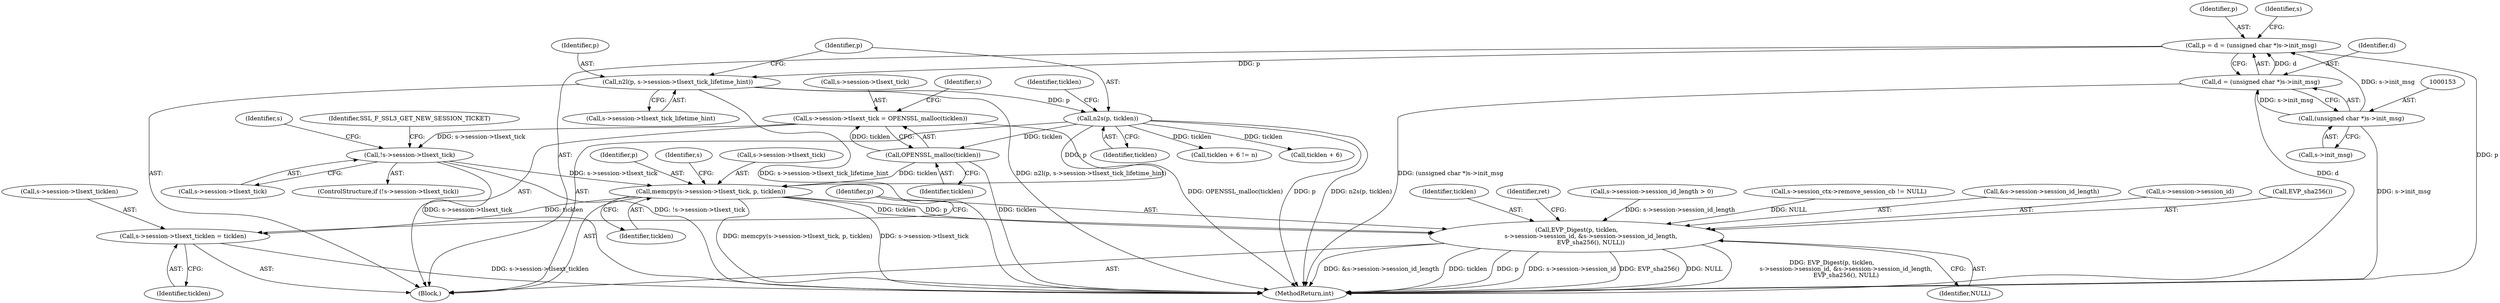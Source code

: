 digraph "0_openssl_98ece4eebfb6cd45cc8d550c6ac0022965071afc@API" {
"1000293" [label="(Call,memcpy(s->session->tlsext_tick, p, ticklen))"];
"1000282" [label="(Call,!s->session->tlsext_tick)"];
"1000273" [label="(Call,s->session->tlsext_tick = OPENSSL_malloc(ticklen))"];
"1000279" [label="(Call,OPENSSL_malloc(ticklen))"];
"1000243" [label="(Call,n2s(p, ticklen))"];
"1000236" [label="(Call,n2l(p, s->session->tlsext_tick_lifetime_hint))"];
"1000148" [label="(Call,p = d = (unsigned char *)s->init_msg)"];
"1000150" [label="(Call,d = (unsigned char *)s->init_msg)"];
"1000152" [label="(Call,(unsigned char *)s->init_msg)"];
"1000301" [label="(Call,s->session->tlsext_ticklen = ticklen)"];
"1000308" [label="(Call,EVP_Digest(p, ticklen,\n               s->session->session_id, &s->session->session_id_length,\n               EVP_sha256(), NULL))"];
"1000302" [label="(Call,s->session->tlsext_ticklen)"];
"1000316" [label="(Call,&s->session->session_id_length)"];
"1000283" [label="(Call,s->session->tlsext_tick)"];
"1000301" [label="(Call,s->session->tlsext_ticklen = ticklen)"];
"1000151" [label="(Identifier,d)"];
"1000294" [label="(Call,s->session->tlsext_tick)"];
"1000148" [label="(Call,p = d = (unsigned char *)s->init_msg)"];
"1000245" [label="(Identifier,ticklen)"];
"1000236" [label="(Call,n2l(p, s->session->tlsext_tick_lifetime_hint))"];
"1000249" [label="(Identifier,ticklen)"];
"1000237" [label="(Identifier,p)"];
"1000308" [label="(Call,EVP_Digest(p, ticklen,\n               s->session->session_id, &s->session->session_id_length,\n               EVP_sha256(), NULL))"];
"1000299" [label="(Identifier,p)"];
"1000279" [label="(Call,OPENSSL_malloc(ticklen))"];
"1000244" [label="(Identifier,p)"];
"1000247" [label="(Call,ticklen + 6 != n)"];
"1000108" [label="(Block,)"];
"1000150" [label="(Call,d = (unsigned char *)s->init_msg)"];
"1000311" [label="(Call,s->session->session_id)"];
"1000322" [label="(Call,EVP_sha256())"];
"1000154" [label="(Call,s->init_msg)"];
"1000310" [label="(Identifier,ticklen)"];
"1000149" [label="(Identifier,p)"];
"1000280" [label="(Identifier,ticklen)"];
"1000296" [label="(Identifier,s)"];
"1000343" [label="(MethodReturn,int)"];
"1000325" [label="(Identifier,ret)"];
"1000304" [label="(Identifier,s)"];
"1000158" [label="(Call,s->session->session_id_length > 0)"];
"1000300" [label="(Identifier,ticklen)"];
"1000285" [label="(Identifier,s)"];
"1000273" [label="(Call,s->session->tlsext_tick = OPENSSL_malloc(ticklen))"];
"1000161" [label="(Identifier,s)"];
"1000293" [label="(Call,memcpy(s->session->tlsext_tick, p, ticklen))"];
"1000281" [label="(ControlStructure,if (!s->session->tlsext_tick))"];
"1000238" [label="(Call,s->session->tlsext_tick_lifetime_hint)"];
"1000309" [label="(Identifier,p)"];
"1000323" [label="(Identifier,NULL)"];
"1000282" [label="(Call,!s->session->tlsext_tick)"];
"1000274" [label="(Call,s->session->tlsext_tick)"];
"1000307" [label="(Identifier,ticklen)"];
"1000152" [label="(Call,(unsigned char *)s->init_msg)"];
"1000243" [label="(Call,n2s(p, ticklen))"];
"1000290" [label="(Identifier,SSL_F_SSL3_GET_NEW_SESSION_TICKET)"];
"1000248" [label="(Call,ticklen + 6)"];
"1000186" [label="(Call,s->session_ctx->remove_session_cb != NULL)"];
"1000293" -> "1000108"  [label="AST: "];
"1000293" -> "1000300"  [label="CFG: "];
"1000294" -> "1000293"  [label="AST: "];
"1000299" -> "1000293"  [label="AST: "];
"1000300" -> "1000293"  [label="AST: "];
"1000304" -> "1000293"  [label="CFG: "];
"1000293" -> "1000343"  [label="DDG: memcpy(s->session->tlsext_tick, p, ticklen)"];
"1000293" -> "1000343"  [label="DDG: s->session->tlsext_tick"];
"1000282" -> "1000293"  [label="DDG: s->session->tlsext_tick"];
"1000243" -> "1000293"  [label="DDG: p"];
"1000279" -> "1000293"  [label="DDG: ticklen"];
"1000293" -> "1000301"  [label="DDG: ticklen"];
"1000293" -> "1000308"  [label="DDG: p"];
"1000293" -> "1000308"  [label="DDG: ticklen"];
"1000282" -> "1000281"  [label="AST: "];
"1000282" -> "1000283"  [label="CFG: "];
"1000283" -> "1000282"  [label="AST: "];
"1000290" -> "1000282"  [label="CFG: "];
"1000296" -> "1000282"  [label="CFG: "];
"1000282" -> "1000343"  [label="DDG: !s->session->tlsext_tick"];
"1000282" -> "1000343"  [label="DDG: s->session->tlsext_tick"];
"1000273" -> "1000282"  [label="DDG: s->session->tlsext_tick"];
"1000273" -> "1000108"  [label="AST: "];
"1000273" -> "1000279"  [label="CFG: "];
"1000274" -> "1000273"  [label="AST: "];
"1000279" -> "1000273"  [label="AST: "];
"1000285" -> "1000273"  [label="CFG: "];
"1000273" -> "1000343"  [label="DDG: OPENSSL_malloc(ticklen)"];
"1000279" -> "1000273"  [label="DDG: ticklen"];
"1000279" -> "1000280"  [label="CFG: "];
"1000280" -> "1000279"  [label="AST: "];
"1000279" -> "1000343"  [label="DDG: ticklen"];
"1000243" -> "1000279"  [label="DDG: ticklen"];
"1000243" -> "1000108"  [label="AST: "];
"1000243" -> "1000245"  [label="CFG: "];
"1000244" -> "1000243"  [label="AST: "];
"1000245" -> "1000243"  [label="AST: "];
"1000249" -> "1000243"  [label="CFG: "];
"1000243" -> "1000343"  [label="DDG: p"];
"1000243" -> "1000343"  [label="DDG: n2s(p, ticklen)"];
"1000236" -> "1000243"  [label="DDG: p"];
"1000243" -> "1000247"  [label="DDG: ticklen"];
"1000243" -> "1000248"  [label="DDG: ticklen"];
"1000236" -> "1000108"  [label="AST: "];
"1000236" -> "1000238"  [label="CFG: "];
"1000237" -> "1000236"  [label="AST: "];
"1000238" -> "1000236"  [label="AST: "];
"1000244" -> "1000236"  [label="CFG: "];
"1000236" -> "1000343"  [label="DDG: n2l(p, s->session->tlsext_tick_lifetime_hint)"];
"1000236" -> "1000343"  [label="DDG: s->session->tlsext_tick_lifetime_hint"];
"1000148" -> "1000236"  [label="DDG: p"];
"1000148" -> "1000108"  [label="AST: "];
"1000148" -> "1000150"  [label="CFG: "];
"1000149" -> "1000148"  [label="AST: "];
"1000150" -> "1000148"  [label="AST: "];
"1000161" -> "1000148"  [label="CFG: "];
"1000148" -> "1000343"  [label="DDG: p"];
"1000150" -> "1000148"  [label="DDG: d"];
"1000152" -> "1000148"  [label="DDG: s->init_msg"];
"1000150" -> "1000152"  [label="CFG: "];
"1000151" -> "1000150"  [label="AST: "];
"1000152" -> "1000150"  [label="AST: "];
"1000150" -> "1000343"  [label="DDG: (unsigned char *)s->init_msg"];
"1000150" -> "1000343"  [label="DDG: d"];
"1000152" -> "1000150"  [label="DDG: s->init_msg"];
"1000152" -> "1000154"  [label="CFG: "];
"1000153" -> "1000152"  [label="AST: "];
"1000154" -> "1000152"  [label="AST: "];
"1000152" -> "1000343"  [label="DDG: s->init_msg"];
"1000301" -> "1000108"  [label="AST: "];
"1000301" -> "1000307"  [label="CFG: "];
"1000302" -> "1000301"  [label="AST: "];
"1000307" -> "1000301"  [label="AST: "];
"1000309" -> "1000301"  [label="CFG: "];
"1000301" -> "1000343"  [label="DDG: s->session->tlsext_ticklen"];
"1000308" -> "1000108"  [label="AST: "];
"1000308" -> "1000323"  [label="CFG: "];
"1000309" -> "1000308"  [label="AST: "];
"1000310" -> "1000308"  [label="AST: "];
"1000311" -> "1000308"  [label="AST: "];
"1000316" -> "1000308"  [label="AST: "];
"1000322" -> "1000308"  [label="AST: "];
"1000323" -> "1000308"  [label="AST: "];
"1000325" -> "1000308"  [label="CFG: "];
"1000308" -> "1000343"  [label="DDG: &s->session->session_id_length"];
"1000308" -> "1000343"  [label="DDG: ticklen"];
"1000308" -> "1000343"  [label="DDG: p"];
"1000308" -> "1000343"  [label="DDG: s->session->session_id"];
"1000308" -> "1000343"  [label="DDG: EVP_sha256()"];
"1000308" -> "1000343"  [label="DDG: NULL"];
"1000308" -> "1000343"  [label="DDG: EVP_Digest(p, ticklen,\n               s->session->session_id, &s->session->session_id_length,\n               EVP_sha256(), NULL)"];
"1000158" -> "1000308"  [label="DDG: s->session->session_id_length"];
"1000186" -> "1000308"  [label="DDG: NULL"];
}
